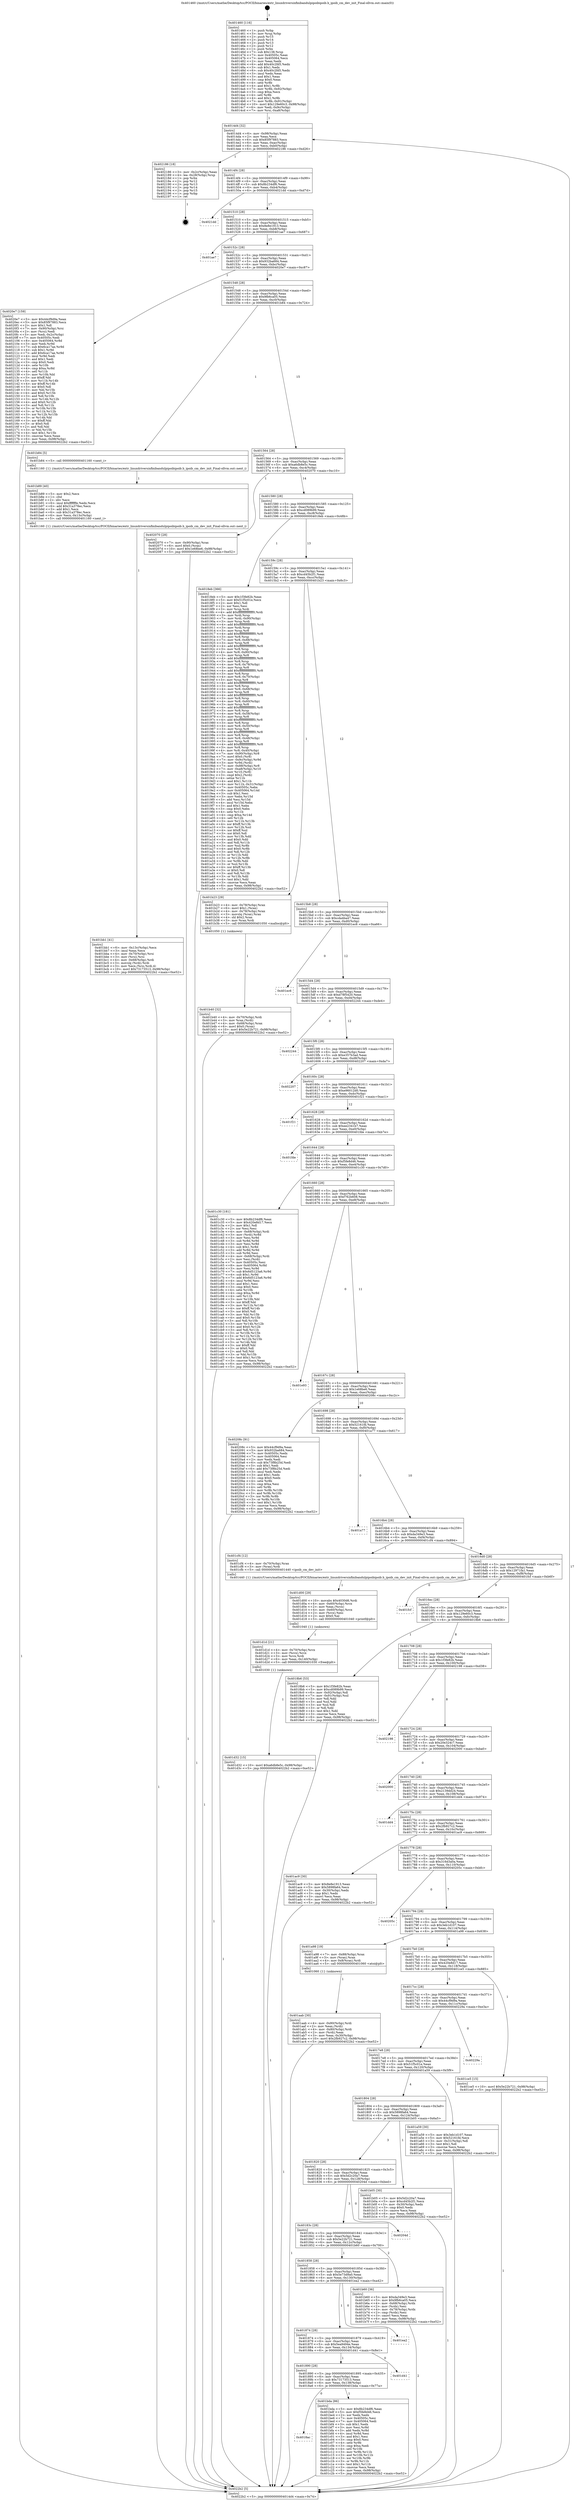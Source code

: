 digraph "0x401460" {
  label = "0x401460 (/mnt/c/Users/mathe/Desktop/tcc/POCII/binaries/extr_linuxdriversinfinibandulpipoibipoib.h_ipoib_cm_dev_init_Final-ollvm.out::main(0))"
  labelloc = "t"
  node[shape=record]

  Entry [label="",width=0.3,height=0.3,shape=circle,fillcolor=black,style=filled]
  "0x4014d4" [label="{
     0x4014d4 [32]\l
     | [instrs]\l
     &nbsp;&nbsp;0x4014d4 \<+6\>: mov -0x98(%rbp),%eax\l
     &nbsp;&nbsp;0x4014da \<+2\>: mov %eax,%ecx\l
     &nbsp;&nbsp;0x4014dc \<+6\>: sub $0x85f97883,%ecx\l
     &nbsp;&nbsp;0x4014e2 \<+6\>: mov %eax,-0xac(%rbp)\l
     &nbsp;&nbsp;0x4014e8 \<+6\>: mov %ecx,-0xb0(%rbp)\l
     &nbsp;&nbsp;0x4014ee \<+6\>: je 0000000000402186 \<main+0xd26\>\l
  }"]
  "0x402186" [label="{
     0x402186 [18]\l
     | [instrs]\l
     &nbsp;&nbsp;0x402186 \<+3\>: mov -0x2c(%rbp),%eax\l
     &nbsp;&nbsp;0x402189 \<+4\>: lea -0x28(%rbp),%rsp\l
     &nbsp;&nbsp;0x40218d \<+1\>: pop %rbx\l
     &nbsp;&nbsp;0x40218e \<+2\>: pop %r12\l
     &nbsp;&nbsp;0x402190 \<+2\>: pop %r13\l
     &nbsp;&nbsp;0x402192 \<+2\>: pop %r14\l
     &nbsp;&nbsp;0x402194 \<+2\>: pop %r15\l
     &nbsp;&nbsp;0x402196 \<+1\>: pop %rbp\l
     &nbsp;&nbsp;0x402197 \<+1\>: ret\l
  }"]
  "0x4014f4" [label="{
     0x4014f4 [28]\l
     | [instrs]\l
     &nbsp;&nbsp;0x4014f4 \<+5\>: jmp 00000000004014f9 \<main+0x99\>\l
     &nbsp;&nbsp;0x4014f9 \<+6\>: mov -0xac(%rbp),%eax\l
     &nbsp;&nbsp;0x4014ff \<+5\>: sub $0x8b234df6,%eax\l
     &nbsp;&nbsp;0x401504 \<+6\>: mov %eax,-0xb4(%rbp)\l
     &nbsp;&nbsp;0x40150a \<+6\>: je 00000000004021dd \<main+0xd7d\>\l
  }"]
  Exit [label="",width=0.3,height=0.3,shape=circle,fillcolor=black,style=filled,peripheries=2]
  "0x4021dd" [label="{
     0x4021dd\l
  }", style=dashed]
  "0x401510" [label="{
     0x401510 [28]\l
     | [instrs]\l
     &nbsp;&nbsp;0x401510 \<+5\>: jmp 0000000000401515 \<main+0xb5\>\l
     &nbsp;&nbsp;0x401515 \<+6\>: mov -0xac(%rbp),%eax\l
     &nbsp;&nbsp;0x40151b \<+5\>: sub $0x8e8e1913,%eax\l
     &nbsp;&nbsp;0x401520 \<+6\>: mov %eax,-0xb8(%rbp)\l
     &nbsp;&nbsp;0x401526 \<+6\>: je 0000000000401ae7 \<main+0x687\>\l
  }"]
  "0x401d32" [label="{
     0x401d32 [15]\l
     | [instrs]\l
     &nbsp;&nbsp;0x401d32 \<+10\>: movl $0xa6db8e5c,-0x98(%rbp)\l
     &nbsp;&nbsp;0x401d3c \<+5\>: jmp 00000000004022b2 \<main+0xe52\>\l
  }"]
  "0x401ae7" [label="{
     0x401ae7\l
  }", style=dashed]
  "0x40152c" [label="{
     0x40152c [28]\l
     | [instrs]\l
     &nbsp;&nbsp;0x40152c \<+5\>: jmp 0000000000401531 \<main+0xd1\>\l
     &nbsp;&nbsp;0x401531 \<+6\>: mov -0xac(%rbp),%eax\l
     &nbsp;&nbsp;0x401537 \<+5\>: sub $0x932ba684,%eax\l
     &nbsp;&nbsp;0x40153c \<+6\>: mov %eax,-0xbc(%rbp)\l
     &nbsp;&nbsp;0x401542 \<+6\>: je 00000000004020e7 \<main+0xc87\>\l
  }"]
  "0x401d1d" [label="{
     0x401d1d [21]\l
     | [instrs]\l
     &nbsp;&nbsp;0x401d1d \<+4\>: mov -0x70(%rbp),%rcx\l
     &nbsp;&nbsp;0x401d21 \<+3\>: mov (%rcx),%rcx\l
     &nbsp;&nbsp;0x401d24 \<+3\>: mov %rcx,%rdi\l
     &nbsp;&nbsp;0x401d27 \<+6\>: mov %eax,-0x140(%rbp)\l
     &nbsp;&nbsp;0x401d2d \<+5\>: call 0000000000401030 \<free@plt\>\l
     | [calls]\l
     &nbsp;&nbsp;0x401030 \{1\} (unknown)\l
  }"]
  "0x4020e7" [label="{
     0x4020e7 [159]\l
     | [instrs]\l
     &nbsp;&nbsp;0x4020e7 \<+5\>: mov $0x44cf9d9a,%eax\l
     &nbsp;&nbsp;0x4020ec \<+5\>: mov $0x85f97883,%ecx\l
     &nbsp;&nbsp;0x4020f1 \<+2\>: mov $0x1,%dl\l
     &nbsp;&nbsp;0x4020f3 \<+7\>: mov -0x90(%rbp),%rsi\l
     &nbsp;&nbsp;0x4020fa \<+2\>: mov (%rsi),%edi\l
     &nbsp;&nbsp;0x4020fc \<+3\>: mov %edi,-0x2c(%rbp)\l
     &nbsp;&nbsp;0x4020ff \<+7\>: mov 0x40505c,%edi\l
     &nbsp;&nbsp;0x402106 \<+8\>: mov 0x405064,%r8d\l
     &nbsp;&nbsp;0x40210e \<+3\>: mov %edi,%r9d\l
     &nbsp;&nbsp;0x402111 \<+7\>: sub $0x6ca17ae,%r9d\l
     &nbsp;&nbsp;0x402118 \<+4\>: sub $0x1,%r9d\l
     &nbsp;&nbsp;0x40211c \<+7\>: add $0x6ca17ae,%r9d\l
     &nbsp;&nbsp;0x402123 \<+4\>: imul %r9d,%edi\l
     &nbsp;&nbsp;0x402127 \<+3\>: and $0x1,%edi\l
     &nbsp;&nbsp;0x40212a \<+3\>: cmp $0x0,%edi\l
     &nbsp;&nbsp;0x40212d \<+4\>: sete %r10b\l
     &nbsp;&nbsp;0x402131 \<+4\>: cmp $0xa,%r8d\l
     &nbsp;&nbsp;0x402135 \<+4\>: setl %r11b\l
     &nbsp;&nbsp;0x402139 \<+3\>: mov %r10b,%bl\l
     &nbsp;&nbsp;0x40213c \<+3\>: xor $0xff,%bl\l
     &nbsp;&nbsp;0x40213f \<+3\>: mov %r11b,%r14b\l
     &nbsp;&nbsp;0x402142 \<+4\>: xor $0xff,%r14b\l
     &nbsp;&nbsp;0x402146 \<+3\>: xor $0x0,%dl\l
     &nbsp;&nbsp;0x402149 \<+3\>: mov %bl,%r15b\l
     &nbsp;&nbsp;0x40214c \<+4\>: and $0x0,%r15b\l
     &nbsp;&nbsp;0x402150 \<+3\>: and %dl,%r10b\l
     &nbsp;&nbsp;0x402153 \<+3\>: mov %r14b,%r12b\l
     &nbsp;&nbsp;0x402156 \<+4\>: and $0x0,%r12b\l
     &nbsp;&nbsp;0x40215a \<+3\>: and %dl,%r11b\l
     &nbsp;&nbsp;0x40215d \<+3\>: or %r10b,%r15b\l
     &nbsp;&nbsp;0x402160 \<+3\>: or %r11b,%r12b\l
     &nbsp;&nbsp;0x402163 \<+3\>: xor %r12b,%r15b\l
     &nbsp;&nbsp;0x402166 \<+3\>: or %r14b,%bl\l
     &nbsp;&nbsp;0x402169 \<+3\>: xor $0xff,%bl\l
     &nbsp;&nbsp;0x40216c \<+3\>: or $0x0,%dl\l
     &nbsp;&nbsp;0x40216f \<+2\>: and %dl,%bl\l
     &nbsp;&nbsp;0x402171 \<+3\>: or %bl,%r15b\l
     &nbsp;&nbsp;0x402174 \<+4\>: test $0x1,%r15b\l
     &nbsp;&nbsp;0x402178 \<+3\>: cmovne %ecx,%eax\l
     &nbsp;&nbsp;0x40217b \<+6\>: mov %eax,-0x98(%rbp)\l
     &nbsp;&nbsp;0x402181 \<+5\>: jmp 00000000004022b2 \<main+0xe52\>\l
  }"]
  "0x401548" [label="{
     0x401548 [28]\l
     | [instrs]\l
     &nbsp;&nbsp;0x401548 \<+5\>: jmp 000000000040154d \<main+0xed\>\l
     &nbsp;&nbsp;0x40154d \<+6\>: mov -0xac(%rbp),%eax\l
     &nbsp;&nbsp;0x401553 \<+5\>: sub $0x9fb6ca05,%eax\l
     &nbsp;&nbsp;0x401558 \<+6\>: mov %eax,-0xc0(%rbp)\l
     &nbsp;&nbsp;0x40155e \<+6\>: je 0000000000401b84 \<main+0x724\>\l
  }"]
  "0x401d00" [label="{
     0x401d00 [29]\l
     | [instrs]\l
     &nbsp;&nbsp;0x401d00 \<+10\>: movabs $0x4030d6,%rdi\l
     &nbsp;&nbsp;0x401d0a \<+4\>: mov -0x60(%rbp),%rcx\l
     &nbsp;&nbsp;0x401d0e \<+2\>: mov %eax,(%rcx)\l
     &nbsp;&nbsp;0x401d10 \<+4\>: mov -0x60(%rbp),%rcx\l
     &nbsp;&nbsp;0x401d14 \<+2\>: mov (%rcx),%esi\l
     &nbsp;&nbsp;0x401d16 \<+2\>: mov $0x0,%al\l
     &nbsp;&nbsp;0x401d18 \<+5\>: call 0000000000401040 \<printf@plt\>\l
     | [calls]\l
     &nbsp;&nbsp;0x401040 \{1\} (unknown)\l
  }"]
  "0x401b84" [label="{
     0x401b84 [5]\l
     | [instrs]\l
     &nbsp;&nbsp;0x401b84 \<+5\>: call 0000000000401160 \<next_i\>\l
     | [calls]\l
     &nbsp;&nbsp;0x401160 \{1\} (/mnt/c/Users/mathe/Desktop/tcc/POCII/binaries/extr_linuxdriversinfinibandulpipoibipoib.h_ipoib_cm_dev_init_Final-ollvm.out::next_i)\l
  }"]
  "0x401564" [label="{
     0x401564 [28]\l
     | [instrs]\l
     &nbsp;&nbsp;0x401564 \<+5\>: jmp 0000000000401569 \<main+0x109\>\l
     &nbsp;&nbsp;0x401569 \<+6\>: mov -0xac(%rbp),%eax\l
     &nbsp;&nbsp;0x40156f \<+5\>: sub $0xa6db8e5c,%eax\l
     &nbsp;&nbsp;0x401574 \<+6\>: mov %eax,-0xc4(%rbp)\l
     &nbsp;&nbsp;0x40157a \<+6\>: je 0000000000402070 \<main+0xc10\>\l
  }"]
  "0x4018ac" [label="{
     0x4018ac\l
  }", style=dashed]
  "0x402070" [label="{
     0x402070 [28]\l
     | [instrs]\l
     &nbsp;&nbsp;0x402070 \<+7\>: mov -0x90(%rbp),%rax\l
     &nbsp;&nbsp;0x402077 \<+6\>: movl $0x0,(%rax)\l
     &nbsp;&nbsp;0x40207d \<+10\>: movl $0x1e68be6,-0x98(%rbp)\l
     &nbsp;&nbsp;0x402087 \<+5\>: jmp 00000000004022b2 \<main+0xe52\>\l
  }"]
  "0x401580" [label="{
     0x401580 [28]\l
     | [instrs]\l
     &nbsp;&nbsp;0x401580 \<+5\>: jmp 0000000000401585 \<main+0x125\>\l
     &nbsp;&nbsp;0x401585 \<+6\>: mov -0xac(%rbp),%eax\l
     &nbsp;&nbsp;0x40158b \<+5\>: sub $0xcd089b99,%eax\l
     &nbsp;&nbsp;0x401590 \<+6\>: mov %eax,-0xc8(%rbp)\l
     &nbsp;&nbsp;0x401596 \<+6\>: je 00000000004018eb \<main+0x48b\>\l
  }"]
  "0x401bda" [label="{
     0x401bda [86]\l
     | [instrs]\l
     &nbsp;&nbsp;0x401bda \<+5\>: mov $0x8b234df6,%eax\l
     &nbsp;&nbsp;0x401bdf \<+5\>: mov $0xf5fe8d46,%ecx\l
     &nbsp;&nbsp;0x401be4 \<+2\>: xor %edx,%edx\l
     &nbsp;&nbsp;0x401be6 \<+7\>: mov 0x40505c,%esi\l
     &nbsp;&nbsp;0x401bed \<+7\>: mov 0x405064,%edi\l
     &nbsp;&nbsp;0x401bf4 \<+3\>: sub $0x1,%edx\l
     &nbsp;&nbsp;0x401bf7 \<+3\>: mov %esi,%r8d\l
     &nbsp;&nbsp;0x401bfa \<+3\>: add %edx,%r8d\l
     &nbsp;&nbsp;0x401bfd \<+4\>: imul %r8d,%esi\l
     &nbsp;&nbsp;0x401c01 \<+3\>: and $0x1,%esi\l
     &nbsp;&nbsp;0x401c04 \<+3\>: cmp $0x0,%esi\l
     &nbsp;&nbsp;0x401c07 \<+4\>: sete %r9b\l
     &nbsp;&nbsp;0x401c0b \<+3\>: cmp $0xa,%edi\l
     &nbsp;&nbsp;0x401c0e \<+4\>: setl %r10b\l
     &nbsp;&nbsp;0x401c12 \<+3\>: mov %r9b,%r11b\l
     &nbsp;&nbsp;0x401c15 \<+3\>: and %r10b,%r11b\l
     &nbsp;&nbsp;0x401c18 \<+3\>: xor %r10b,%r9b\l
     &nbsp;&nbsp;0x401c1b \<+3\>: or %r9b,%r11b\l
     &nbsp;&nbsp;0x401c1e \<+4\>: test $0x1,%r11b\l
     &nbsp;&nbsp;0x401c22 \<+3\>: cmovne %ecx,%eax\l
     &nbsp;&nbsp;0x401c25 \<+6\>: mov %eax,-0x98(%rbp)\l
     &nbsp;&nbsp;0x401c2b \<+5\>: jmp 00000000004022b2 \<main+0xe52\>\l
  }"]
  "0x4018eb" [label="{
     0x4018eb [366]\l
     | [instrs]\l
     &nbsp;&nbsp;0x4018eb \<+5\>: mov $0x1f3fe82b,%eax\l
     &nbsp;&nbsp;0x4018f0 \<+5\>: mov $0x51f5c01e,%ecx\l
     &nbsp;&nbsp;0x4018f5 \<+2\>: mov $0x1,%dl\l
     &nbsp;&nbsp;0x4018f7 \<+2\>: xor %esi,%esi\l
     &nbsp;&nbsp;0x4018f9 \<+3\>: mov %rsp,%rdi\l
     &nbsp;&nbsp;0x4018fc \<+4\>: add $0xfffffffffffffff0,%rdi\l
     &nbsp;&nbsp;0x401900 \<+3\>: mov %rdi,%rsp\l
     &nbsp;&nbsp;0x401903 \<+7\>: mov %rdi,-0x90(%rbp)\l
     &nbsp;&nbsp;0x40190a \<+3\>: mov %rsp,%rdi\l
     &nbsp;&nbsp;0x40190d \<+4\>: add $0xfffffffffffffff0,%rdi\l
     &nbsp;&nbsp;0x401911 \<+3\>: mov %rdi,%rsp\l
     &nbsp;&nbsp;0x401914 \<+3\>: mov %rsp,%r8\l
     &nbsp;&nbsp;0x401917 \<+4\>: add $0xfffffffffffffff0,%r8\l
     &nbsp;&nbsp;0x40191b \<+3\>: mov %r8,%rsp\l
     &nbsp;&nbsp;0x40191e \<+7\>: mov %r8,-0x88(%rbp)\l
     &nbsp;&nbsp;0x401925 \<+3\>: mov %rsp,%r8\l
     &nbsp;&nbsp;0x401928 \<+4\>: add $0xfffffffffffffff0,%r8\l
     &nbsp;&nbsp;0x40192c \<+3\>: mov %r8,%rsp\l
     &nbsp;&nbsp;0x40192f \<+4\>: mov %r8,-0x80(%rbp)\l
     &nbsp;&nbsp;0x401933 \<+3\>: mov %rsp,%r8\l
     &nbsp;&nbsp;0x401936 \<+4\>: add $0xfffffffffffffff0,%r8\l
     &nbsp;&nbsp;0x40193a \<+3\>: mov %r8,%rsp\l
     &nbsp;&nbsp;0x40193d \<+4\>: mov %r8,-0x78(%rbp)\l
     &nbsp;&nbsp;0x401941 \<+3\>: mov %rsp,%r8\l
     &nbsp;&nbsp;0x401944 \<+4\>: add $0xfffffffffffffff0,%r8\l
     &nbsp;&nbsp;0x401948 \<+3\>: mov %r8,%rsp\l
     &nbsp;&nbsp;0x40194b \<+4\>: mov %r8,-0x70(%rbp)\l
     &nbsp;&nbsp;0x40194f \<+3\>: mov %rsp,%r8\l
     &nbsp;&nbsp;0x401952 \<+4\>: add $0xfffffffffffffff0,%r8\l
     &nbsp;&nbsp;0x401956 \<+3\>: mov %r8,%rsp\l
     &nbsp;&nbsp;0x401959 \<+4\>: mov %r8,-0x68(%rbp)\l
     &nbsp;&nbsp;0x40195d \<+3\>: mov %rsp,%r8\l
     &nbsp;&nbsp;0x401960 \<+4\>: add $0xfffffffffffffff0,%r8\l
     &nbsp;&nbsp;0x401964 \<+3\>: mov %r8,%rsp\l
     &nbsp;&nbsp;0x401967 \<+4\>: mov %r8,-0x60(%rbp)\l
     &nbsp;&nbsp;0x40196b \<+3\>: mov %rsp,%r8\l
     &nbsp;&nbsp;0x40196e \<+4\>: add $0xfffffffffffffff0,%r8\l
     &nbsp;&nbsp;0x401972 \<+3\>: mov %r8,%rsp\l
     &nbsp;&nbsp;0x401975 \<+4\>: mov %r8,-0x58(%rbp)\l
     &nbsp;&nbsp;0x401979 \<+3\>: mov %rsp,%r8\l
     &nbsp;&nbsp;0x40197c \<+4\>: add $0xfffffffffffffff0,%r8\l
     &nbsp;&nbsp;0x401980 \<+3\>: mov %r8,%rsp\l
     &nbsp;&nbsp;0x401983 \<+4\>: mov %r8,-0x50(%rbp)\l
     &nbsp;&nbsp;0x401987 \<+3\>: mov %rsp,%r8\l
     &nbsp;&nbsp;0x40198a \<+4\>: add $0xfffffffffffffff0,%r8\l
     &nbsp;&nbsp;0x40198e \<+3\>: mov %r8,%rsp\l
     &nbsp;&nbsp;0x401991 \<+4\>: mov %r8,-0x48(%rbp)\l
     &nbsp;&nbsp;0x401995 \<+3\>: mov %rsp,%r8\l
     &nbsp;&nbsp;0x401998 \<+4\>: add $0xfffffffffffffff0,%r8\l
     &nbsp;&nbsp;0x40199c \<+3\>: mov %r8,%rsp\l
     &nbsp;&nbsp;0x40199f \<+4\>: mov %r8,-0x40(%rbp)\l
     &nbsp;&nbsp;0x4019a3 \<+7\>: mov -0x90(%rbp),%r8\l
     &nbsp;&nbsp;0x4019aa \<+7\>: movl $0x0,(%r8)\l
     &nbsp;&nbsp;0x4019b1 \<+7\>: mov -0x9c(%rbp),%r9d\l
     &nbsp;&nbsp;0x4019b8 \<+3\>: mov %r9d,(%rdi)\l
     &nbsp;&nbsp;0x4019bb \<+7\>: mov -0x88(%rbp),%r8\l
     &nbsp;&nbsp;0x4019c2 \<+7\>: mov -0xa8(%rbp),%r10\l
     &nbsp;&nbsp;0x4019c9 \<+3\>: mov %r10,(%r8)\l
     &nbsp;&nbsp;0x4019cc \<+3\>: cmpl $0x2,(%rdi)\l
     &nbsp;&nbsp;0x4019cf \<+4\>: setne %r11b\l
     &nbsp;&nbsp;0x4019d3 \<+4\>: and $0x1,%r11b\l
     &nbsp;&nbsp;0x4019d7 \<+4\>: mov %r11b,-0x31(%rbp)\l
     &nbsp;&nbsp;0x4019db \<+7\>: mov 0x40505c,%ebx\l
     &nbsp;&nbsp;0x4019e2 \<+8\>: mov 0x405064,%r14d\l
     &nbsp;&nbsp;0x4019ea \<+3\>: sub $0x1,%esi\l
     &nbsp;&nbsp;0x4019ed \<+3\>: mov %ebx,%r15d\l
     &nbsp;&nbsp;0x4019f0 \<+3\>: add %esi,%r15d\l
     &nbsp;&nbsp;0x4019f3 \<+4\>: imul %r15d,%ebx\l
     &nbsp;&nbsp;0x4019f7 \<+3\>: and $0x1,%ebx\l
     &nbsp;&nbsp;0x4019fa \<+3\>: cmp $0x0,%ebx\l
     &nbsp;&nbsp;0x4019fd \<+4\>: sete %r11b\l
     &nbsp;&nbsp;0x401a01 \<+4\>: cmp $0xa,%r14d\l
     &nbsp;&nbsp;0x401a05 \<+4\>: setl %r12b\l
     &nbsp;&nbsp;0x401a09 \<+3\>: mov %r11b,%r13b\l
     &nbsp;&nbsp;0x401a0c \<+4\>: xor $0xff,%r13b\l
     &nbsp;&nbsp;0x401a10 \<+3\>: mov %r12b,%sil\l
     &nbsp;&nbsp;0x401a13 \<+4\>: xor $0xff,%sil\l
     &nbsp;&nbsp;0x401a17 \<+3\>: xor $0x0,%dl\l
     &nbsp;&nbsp;0x401a1a \<+3\>: mov %r13b,%dil\l
     &nbsp;&nbsp;0x401a1d \<+4\>: and $0x0,%dil\l
     &nbsp;&nbsp;0x401a21 \<+3\>: and %dl,%r11b\l
     &nbsp;&nbsp;0x401a24 \<+3\>: mov %sil,%r8b\l
     &nbsp;&nbsp;0x401a27 \<+4\>: and $0x0,%r8b\l
     &nbsp;&nbsp;0x401a2b \<+3\>: and %dl,%r12b\l
     &nbsp;&nbsp;0x401a2e \<+3\>: or %r11b,%dil\l
     &nbsp;&nbsp;0x401a31 \<+3\>: or %r12b,%r8b\l
     &nbsp;&nbsp;0x401a34 \<+3\>: xor %r8b,%dil\l
     &nbsp;&nbsp;0x401a37 \<+3\>: or %sil,%r13b\l
     &nbsp;&nbsp;0x401a3a \<+4\>: xor $0xff,%r13b\l
     &nbsp;&nbsp;0x401a3e \<+3\>: or $0x0,%dl\l
     &nbsp;&nbsp;0x401a41 \<+3\>: and %dl,%r13b\l
     &nbsp;&nbsp;0x401a44 \<+3\>: or %r13b,%dil\l
     &nbsp;&nbsp;0x401a47 \<+4\>: test $0x1,%dil\l
     &nbsp;&nbsp;0x401a4b \<+3\>: cmovne %ecx,%eax\l
     &nbsp;&nbsp;0x401a4e \<+6\>: mov %eax,-0x98(%rbp)\l
     &nbsp;&nbsp;0x401a54 \<+5\>: jmp 00000000004022b2 \<main+0xe52\>\l
  }"]
  "0x40159c" [label="{
     0x40159c [28]\l
     | [instrs]\l
     &nbsp;&nbsp;0x40159c \<+5\>: jmp 00000000004015a1 \<main+0x141\>\l
     &nbsp;&nbsp;0x4015a1 \<+6\>: mov -0xac(%rbp),%eax\l
     &nbsp;&nbsp;0x4015a7 \<+5\>: sub $0xcd45b2f1,%eax\l
     &nbsp;&nbsp;0x4015ac \<+6\>: mov %eax,-0xcc(%rbp)\l
     &nbsp;&nbsp;0x4015b2 \<+6\>: je 0000000000401b23 \<main+0x6c3\>\l
  }"]
  "0x401890" [label="{
     0x401890 [28]\l
     | [instrs]\l
     &nbsp;&nbsp;0x401890 \<+5\>: jmp 0000000000401895 \<main+0x435\>\l
     &nbsp;&nbsp;0x401895 \<+6\>: mov -0xac(%rbp),%eax\l
     &nbsp;&nbsp;0x40189b \<+5\>: sub $0x73173513,%eax\l
     &nbsp;&nbsp;0x4018a0 \<+6\>: mov %eax,-0x138(%rbp)\l
     &nbsp;&nbsp;0x4018a6 \<+6\>: je 0000000000401bda \<main+0x77a\>\l
  }"]
  "0x401b23" [label="{
     0x401b23 [29]\l
     | [instrs]\l
     &nbsp;&nbsp;0x401b23 \<+4\>: mov -0x78(%rbp),%rax\l
     &nbsp;&nbsp;0x401b27 \<+6\>: movl $0x1,(%rax)\l
     &nbsp;&nbsp;0x401b2d \<+4\>: mov -0x78(%rbp),%rax\l
     &nbsp;&nbsp;0x401b31 \<+3\>: movslq (%rax),%rax\l
     &nbsp;&nbsp;0x401b34 \<+4\>: shl $0x2,%rax\l
     &nbsp;&nbsp;0x401b38 \<+3\>: mov %rax,%rdi\l
     &nbsp;&nbsp;0x401b3b \<+5\>: call 0000000000401050 \<malloc@plt\>\l
     | [calls]\l
     &nbsp;&nbsp;0x401050 \{1\} (unknown)\l
  }"]
  "0x4015b8" [label="{
     0x4015b8 [28]\l
     | [instrs]\l
     &nbsp;&nbsp;0x4015b8 \<+5\>: jmp 00000000004015bd \<main+0x15d\>\l
     &nbsp;&nbsp;0x4015bd \<+6\>: mov -0xac(%rbp),%eax\l
     &nbsp;&nbsp;0x4015c3 \<+5\>: sub $0xcda4ba47,%eax\l
     &nbsp;&nbsp;0x4015c8 \<+6\>: mov %eax,-0xd0(%rbp)\l
     &nbsp;&nbsp;0x4015ce \<+6\>: je 0000000000401ec6 \<main+0xa66\>\l
  }"]
  "0x401d41" [label="{
     0x401d41\l
  }", style=dashed]
  "0x401ec6" [label="{
     0x401ec6\l
  }", style=dashed]
  "0x4015d4" [label="{
     0x4015d4 [28]\l
     | [instrs]\l
     &nbsp;&nbsp;0x4015d4 \<+5\>: jmp 00000000004015d9 \<main+0x179\>\l
     &nbsp;&nbsp;0x4015d9 \<+6\>: mov -0xac(%rbp),%eax\l
     &nbsp;&nbsp;0x4015df \<+5\>: sub $0xd78f5420,%eax\l
     &nbsp;&nbsp;0x4015e4 \<+6\>: mov %eax,-0xd4(%rbp)\l
     &nbsp;&nbsp;0x4015ea \<+6\>: je 0000000000402244 \<main+0xde4\>\l
  }"]
  "0x401874" [label="{
     0x401874 [28]\l
     | [instrs]\l
     &nbsp;&nbsp;0x401874 \<+5\>: jmp 0000000000401879 \<main+0x419\>\l
     &nbsp;&nbsp;0x401879 \<+6\>: mov -0xac(%rbp),%eax\l
     &nbsp;&nbsp;0x40187f \<+5\>: sub $0x5ea9494e,%eax\l
     &nbsp;&nbsp;0x401884 \<+6\>: mov %eax,-0x134(%rbp)\l
     &nbsp;&nbsp;0x40188a \<+6\>: je 0000000000401d41 \<main+0x8e1\>\l
  }"]
  "0x402244" [label="{
     0x402244\l
  }", style=dashed]
  "0x4015f0" [label="{
     0x4015f0 [28]\l
     | [instrs]\l
     &nbsp;&nbsp;0x4015f0 \<+5\>: jmp 00000000004015f5 \<main+0x195\>\l
     &nbsp;&nbsp;0x4015f5 \<+6\>: mov -0xac(%rbp),%eax\l
     &nbsp;&nbsp;0x4015fb \<+5\>: sub $0xe357b3ad,%eax\l
     &nbsp;&nbsp;0x401600 \<+6\>: mov %eax,-0xd8(%rbp)\l
     &nbsp;&nbsp;0x401606 \<+6\>: je 0000000000402207 \<main+0xda7\>\l
  }"]
  "0x401ea2" [label="{
     0x401ea2\l
  }", style=dashed]
  "0x402207" [label="{
     0x402207\l
  }", style=dashed]
  "0x40160c" [label="{
     0x40160c [28]\l
     | [instrs]\l
     &nbsp;&nbsp;0x40160c \<+5\>: jmp 0000000000401611 \<main+0x1b1\>\l
     &nbsp;&nbsp;0x401611 \<+6\>: mov -0xac(%rbp),%eax\l
     &nbsp;&nbsp;0x401617 \<+5\>: sub $0xe96012d0,%eax\l
     &nbsp;&nbsp;0x40161c \<+6\>: mov %eax,-0xdc(%rbp)\l
     &nbsp;&nbsp;0x401622 \<+6\>: je 0000000000401f21 \<main+0xac1\>\l
  }"]
  "0x401bb1" [label="{
     0x401bb1 [41]\l
     | [instrs]\l
     &nbsp;&nbsp;0x401bb1 \<+6\>: mov -0x13c(%rbp),%ecx\l
     &nbsp;&nbsp;0x401bb7 \<+3\>: imul %eax,%ecx\l
     &nbsp;&nbsp;0x401bba \<+4\>: mov -0x70(%rbp),%rsi\l
     &nbsp;&nbsp;0x401bbe \<+3\>: mov (%rsi),%rsi\l
     &nbsp;&nbsp;0x401bc1 \<+4\>: mov -0x68(%rbp),%rdi\l
     &nbsp;&nbsp;0x401bc5 \<+3\>: movslq (%rdi),%rdi\l
     &nbsp;&nbsp;0x401bc8 \<+3\>: mov %ecx,(%rsi,%rdi,4)\l
     &nbsp;&nbsp;0x401bcb \<+10\>: movl $0x73173513,-0x98(%rbp)\l
     &nbsp;&nbsp;0x401bd5 \<+5\>: jmp 00000000004022b2 \<main+0xe52\>\l
  }"]
  "0x401f21" [label="{
     0x401f21\l
  }", style=dashed]
  "0x401628" [label="{
     0x401628 [28]\l
     | [instrs]\l
     &nbsp;&nbsp;0x401628 \<+5\>: jmp 000000000040162d \<main+0x1cd\>\l
     &nbsp;&nbsp;0x40162d \<+6\>: mov -0xac(%rbp),%eax\l
     &nbsp;&nbsp;0x401633 \<+5\>: sub $0xee2341b7,%eax\l
     &nbsp;&nbsp;0x401638 \<+6\>: mov %eax,-0xe0(%rbp)\l
     &nbsp;&nbsp;0x40163e \<+6\>: je 0000000000401fde \<main+0xb7e\>\l
  }"]
  "0x401b89" [label="{
     0x401b89 [40]\l
     | [instrs]\l
     &nbsp;&nbsp;0x401b89 \<+5\>: mov $0x2,%ecx\l
     &nbsp;&nbsp;0x401b8e \<+1\>: cltd\l
     &nbsp;&nbsp;0x401b8f \<+2\>: idiv %ecx\l
     &nbsp;&nbsp;0x401b91 \<+6\>: imul $0xfffffffe,%edx,%ecx\l
     &nbsp;&nbsp;0x401b97 \<+6\>: add $0x31a378ec,%ecx\l
     &nbsp;&nbsp;0x401b9d \<+3\>: add $0x1,%ecx\l
     &nbsp;&nbsp;0x401ba0 \<+6\>: sub $0x31a378ec,%ecx\l
     &nbsp;&nbsp;0x401ba6 \<+6\>: mov %ecx,-0x13c(%rbp)\l
     &nbsp;&nbsp;0x401bac \<+5\>: call 0000000000401160 \<next_i\>\l
     | [calls]\l
     &nbsp;&nbsp;0x401160 \{1\} (/mnt/c/Users/mathe/Desktop/tcc/POCII/binaries/extr_linuxdriversinfinibandulpipoibipoib.h_ipoib_cm_dev_init_Final-ollvm.out::next_i)\l
  }"]
  "0x401fde" [label="{
     0x401fde\l
  }", style=dashed]
  "0x401644" [label="{
     0x401644 [28]\l
     | [instrs]\l
     &nbsp;&nbsp;0x401644 \<+5\>: jmp 0000000000401649 \<main+0x1e9\>\l
     &nbsp;&nbsp;0x401649 \<+6\>: mov -0xac(%rbp),%eax\l
     &nbsp;&nbsp;0x40164f \<+5\>: sub $0xf5fe8d46,%eax\l
     &nbsp;&nbsp;0x401654 \<+6\>: mov %eax,-0xe4(%rbp)\l
     &nbsp;&nbsp;0x40165a \<+6\>: je 0000000000401c30 \<main+0x7d0\>\l
  }"]
  "0x401858" [label="{
     0x401858 [28]\l
     | [instrs]\l
     &nbsp;&nbsp;0x401858 \<+5\>: jmp 000000000040185d \<main+0x3fd\>\l
     &nbsp;&nbsp;0x40185d \<+6\>: mov -0xac(%rbp),%eax\l
     &nbsp;&nbsp;0x401863 \<+5\>: sub $0x5e73d9a0,%eax\l
     &nbsp;&nbsp;0x401868 \<+6\>: mov %eax,-0x130(%rbp)\l
     &nbsp;&nbsp;0x40186e \<+6\>: je 0000000000401ea2 \<main+0xa42\>\l
  }"]
  "0x401c30" [label="{
     0x401c30 [181]\l
     | [instrs]\l
     &nbsp;&nbsp;0x401c30 \<+5\>: mov $0x8b234df6,%eax\l
     &nbsp;&nbsp;0x401c35 \<+5\>: mov $0x420e8d17,%ecx\l
     &nbsp;&nbsp;0x401c3a \<+2\>: mov $0x1,%dl\l
     &nbsp;&nbsp;0x401c3c \<+2\>: xor %esi,%esi\l
     &nbsp;&nbsp;0x401c3e \<+4\>: mov -0x68(%rbp),%rdi\l
     &nbsp;&nbsp;0x401c42 \<+3\>: mov (%rdi),%r8d\l
     &nbsp;&nbsp;0x401c45 \<+3\>: mov %esi,%r9d\l
     &nbsp;&nbsp;0x401c48 \<+3\>: sub %r8d,%r9d\l
     &nbsp;&nbsp;0x401c4b \<+3\>: mov %esi,%r8d\l
     &nbsp;&nbsp;0x401c4e \<+4\>: sub $0x1,%r8d\l
     &nbsp;&nbsp;0x401c52 \<+3\>: add %r8d,%r9d\l
     &nbsp;&nbsp;0x401c55 \<+3\>: sub %r9d,%esi\l
     &nbsp;&nbsp;0x401c58 \<+4\>: mov -0x68(%rbp),%rdi\l
     &nbsp;&nbsp;0x401c5c \<+2\>: mov %esi,(%rdi)\l
     &nbsp;&nbsp;0x401c5e \<+7\>: mov 0x40505c,%esi\l
     &nbsp;&nbsp;0x401c65 \<+8\>: mov 0x405064,%r8d\l
     &nbsp;&nbsp;0x401c6d \<+3\>: mov %esi,%r9d\l
     &nbsp;&nbsp;0x401c70 \<+7\>: sub $0x6d5123a6,%r9d\l
     &nbsp;&nbsp;0x401c77 \<+4\>: sub $0x1,%r9d\l
     &nbsp;&nbsp;0x401c7b \<+7\>: add $0x6d5123a6,%r9d\l
     &nbsp;&nbsp;0x401c82 \<+4\>: imul %r9d,%esi\l
     &nbsp;&nbsp;0x401c86 \<+3\>: and $0x1,%esi\l
     &nbsp;&nbsp;0x401c89 \<+3\>: cmp $0x0,%esi\l
     &nbsp;&nbsp;0x401c8c \<+4\>: sete %r10b\l
     &nbsp;&nbsp;0x401c90 \<+4\>: cmp $0xa,%r8d\l
     &nbsp;&nbsp;0x401c94 \<+4\>: setl %r11b\l
     &nbsp;&nbsp;0x401c98 \<+3\>: mov %r10b,%bl\l
     &nbsp;&nbsp;0x401c9b \<+3\>: xor $0xff,%bl\l
     &nbsp;&nbsp;0x401c9e \<+3\>: mov %r11b,%r14b\l
     &nbsp;&nbsp;0x401ca1 \<+4\>: xor $0xff,%r14b\l
     &nbsp;&nbsp;0x401ca5 \<+3\>: xor $0x0,%dl\l
     &nbsp;&nbsp;0x401ca8 \<+3\>: mov %bl,%r15b\l
     &nbsp;&nbsp;0x401cab \<+4\>: and $0x0,%r15b\l
     &nbsp;&nbsp;0x401caf \<+3\>: and %dl,%r10b\l
     &nbsp;&nbsp;0x401cb2 \<+3\>: mov %r14b,%r12b\l
     &nbsp;&nbsp;0x401cb5 \<+4\>: and $0x0,%r12b\l
     &nbsp;&nbsp;0x401cb9 \<+3\>: and %dl,%r11b\l
     &nbsp;&nbsp;0x401cbc \<+3\>: or %r10b,%r15b\l
     &nbsp;&nbsp;0x401cbf \<+3\>: or %r11b,%r12b\l
     &nbsp;&nbsp;0x401cc2 \<+3\>: xor %r12b,%r15b\l
     &nbsp;&nbsp;0x401cc5 \<+3\>: or %r14b,%bl\l
     &nbsp;&nbsp;0x401cc8 \<+3\>: xor $0xff,%bl\l
     &nbsp;&nbsp;0x401ccb \<+3\>: or $0x0,%dl\l
     &nbsp;&nbsp;0x401cce \<+2\>: and %dl,%bl\l
     &nbsp;&nbsp;0x401cd0 \<+3\>: or %bl,%r15b\l
     &nbsp;&nbsp;0x401cd3 \<+4\>: test $0x1,%r15b\l
     &nbsp;&nbsp;0x401cd7 \<+3\>: cmovne %ecx,%eax\l
     &nbsp;&nbsp;0x401cda \<+6\>: mov %eax,-0x98(%rbp)\l
     &nbsp;&nbsp;0x401ce0 \<+5\>: jmp 00000000004022b2 \<main+0xe52\>\l
  }"]
  "0x401660" [label="{
     0x401660 [28]\l
     | [instrs]\l
     &nbsp;&nbsp;0x401660 \<+5\>: jmp 0000000000401665 \<main+0x205\>\l
     &nbsp;&nbsp;0x401665 \<+6\>: mov -0xac(%rbp),%eax\l
     &nbsp;&nbsp;0x40166b \<+5\>: sub $0xf762b608,%eax\l
     &nbsp;&nbsp;0x401670 \<+6\>: mov %eax,-0xe8(%rbp)\l
     &nbsp;&nbsp;0x401676 \<+6\>: je 0000000000401e93 \<main+0xa33\>\l
  }"]
  "0x401b60" [label="{
     0x401b60 [36]\l
     | [instrs]\l
     &nbsp;&nbsp;0x401b60 \<+5\>: mov $0xda349e3,%eax\l
     &nbsp;&nbsp;0x401b65 \<+5\>: mov $0x9fb6ca05,%ecx\l
     &nbsp;&nbsp;0x401b6a \<+4\>: mov -0x68(%rbp),%rdx\l
     &nbsp;&nbsp;0x401b6e \<+2\>: mov (%rdx),%esi\l
     &nbsp;&nbsp;0x401b70 \<+4\>: mov -0x78(%rbp),%rdx\l
     &nbsp;&nbsp;0x401b74 \<+2\>: cmp (%rdx),%esi\l
     &nbsp;&nbsp;0x401b76 \<+3\>: cmovl %ecx,%eax\l
     &nbsp;&nbsp;0x401b79 \<+6\>: mov %eax,-0x98(%rbp)\l
     &nbsp;&nbsp;0x401b7f \<+5\>: jmp 00000000004022b2 \<main+0xe52\>\l
  }"]
  "0x401e93" [label="{
     0x401e93\l
  }", style=dashed]
  "0x40167c" [label="{
     0x40167c [28]\l
     | [instrs]\l
     &nbsp;&nbsp;0x40167c \<+5\>: jmp 0000000000401681 \<main+0x221\>\l
     &nbsp;&nbsp;0x401681 \<+6\>: mov -0xac(%rbp),%eax\l
     &nbsp;&nbsp;0x401687 \<+5\>: sub $0x1e68be6,%eax\l
     &nbsp;&nbsp;0x40168c \<+6\>: mov %eax,-0xec(%rbp)\l
     &nbsp;&nbsp;0x401692 \<+6\>: je 000000000040208c \<main+0xc2c\>\l
  }"]
  "0x40183c" [label="{
     0x40183c [28]\l
     | [instrs]\l
     &nbsp;&nbsp;0x40183c \<+5\>: jmp 0000000000401841 \<main+0x3e1\>\l
     &nbsp;&nbsp;0x401841 \<+6\>: mov -0xac(%rbp),%eax\l
     &nbsp;&nbsp;0x401847 \<+5\>: sub $0x5e22b721,%eax\l
     &nbsp;&nbsp;0x40184c \<+6\>: mov %eax,-0x12c(%rbp)\l
     &nbsp;&nbsp;0x401852 \<+6\>: je 0000000000401b60 \<main+0x700\>\l
  }"]
  "0x40208c" [label="{
     0x40208c [91]\l
     | [instrs]\l
     &nbsp;&nbsp;0x40208c \<+5\>: mov $0x44cf9d9a,%eax\l
     &nbsp;&nbsp;0x402091 \<+5\>: mov $0x932ba684,%ecx\l
     &nbsp;&nbsp;0x402096 \<+7\>: mov 0x40505c,%edx\l
     &nbsp;&nbsp;0x40209d \<+7\>: mov 0x405064,%esi\l
     &nbsp;&nbsp;0x4020a4 \<+2\>: mov %edx,%edi\l
     &nbsp;&nbsp;0x4020a6 \<+6\>: sub $0x73f8b25d,%edi\l
     &nbsp;&nbsp;0x4020ac \<+3\>: sub $0x1,%edi\l
     &nbsp;&nbsp;0x4020af \<+6\>: add $0x73f8b25d,%edi\l
     &nbsp;&nbsp;0x4020b5 \<+3\>: imul %edi,%edx\l
     &nbsp;&nbsp;0x4020b8 \<+3\>: and $0x1,%edx\l
     &nbsp;&nbsp;0x4020bb \<+3\>: cmp $0x0,%edx\l
     &nbsp;&nbsp;0x4020be \<+4\>: sete %r8b\l
     &nbsp;&nbsp;0x4020c2 \<+3\>: cmp $0xa,%esi\l
     &nbsp;&nbsp;0x4020c5 \<+4\>: setl %r9b\l
     &nbsp;&nbsp;0x4020c9 \<+3\>: mov %r8b,%r10b\l
     &nbsp;&nbsp;0x4020cc \<+3\>: and %r9b,%r10b\l
     &nbsp;&nbsp;0x4020cf \<+3\>: xor %r9b,%r8b\l
     &nbsp;&nbsp;0x4020d2 \<+3\>: or %r8b,%r10b\l
     &nbsp;&nbsp;0x4020d5 \<+4\>: test $0x1,%r10b\l
     &nbsp;&nbsp;0x4020d9 \<+3\>: cmovne %ecx,%eax\l
     &nbsp;&nbsp;0x4020dc \<+6\>: mov %eax,-0x98(%rbp)\l
     &nbsp;&nbsp;0x4020e2 \<+5\>: jmp 00000000004022b2 \<main+0xe52\>\l
  }"]
  "0x401698" [label="{
     0x401698 [28]\l
     | [instrs]\l
     &nbsp;&nbsp;0x401698 \<+5\>: jmp 000000000040169d \<main+0x23d\>\l
     &nbsp;&nbsp;0x40169d \<+6\>: mov -0xac(%rbp),%eax\l
     &nbsp;&nbsp;0x4016a3 \<+5\>: sub $0x52161fd,%eax\l
     &nbsp;&nbsp;0x4016a8 \<+6\>: mov %eax,-0xf0(%rbp)\l
     &nbsp;&nbsp;0x4016ae \<+6\>: je 0000000000401a77 \<main+0x617\>\l
  }"]
  "0x40204d" [label="{
     0x40204d\l
  }", style=dashed]
  "0x401a77" [label="{
     0x401a77\l
  }", style=dashed]
  "0x4016b4" [label="{
     0x4016b4 [28]\l
     | [instrs]\l
     &nbsp;&nbsp;0x4016b4 \<+5\>: jmp 00000000004016b9 \<main+0x259\>\l
     &nbsp;&nbsp;0x4016b9 \<+6\>: mov -0xac(%rbp),%eax\l
     &nbsp;&nbsp;0x4016bf \<+5\>: sub $0xda349e3,%eax\l
     &nbsp;&nbsp;0x4016c4 \<+6\>: mov %eax,-0xf4(%rbp)\l
     &nbsp;&nbsp;0x4016ca \<+6\>: je 0000000000401cf4 \<main+0x894\>\l
  }"]
  "0x401b40" [label="{
     0x401b40 [32]\l
     | [instrs]\l
     &nbsp;&nbsp;0x401b40 \<+4\>: mov -0x70(%rbp),%rdi\l
     &nbsp;&nbsp;0x401b44 \<+3\>: mov %rax,(%rdi)\l
     &nbsp;&nbsp;0x401b47 \<+4\>: mov -0x68(%rbp),%rax\l
     &nbsp;&nbsp;0x401b4b \<+6\>: movl $0x0,(%rax)\l
     &nbsp;&nbsp;0x401b51 \<+10\>: movl $0x5e22b721,-0x98(%rbp)\l
     &nbsp;&nbsp;0x401b5b \<+5\>: jmp 00000000004022b2 \<main+0xe52\>\l
  }"]
  "0x401cf4" [label="{
     0x401cf4 [12]\l
     | [instrs]\l
     &nbsp;&nbsp;0x401cf4 \<+4\>: mov -0x70(%rbp),%rax\l
     &nbsp;&nbsp;0x401cf8 \<+3\>: mov (%rax),%rdi\l
     &nbsp;&nbsp;0x401cfb \<+5\>: call 0000000000401440 \<ipoib_cm_dev_init\>\l
     | [calls]\l
     &nbsp;&nbsp;0x401440 \{1\} (/mnt/c/Users/mathe/Desktop/tcc/POCII/binaries/extr_linuxdriversinfinibandulpipoibipoib.h_ipoib_cm_dev_init_Final-ollvm.out::ipoib_cm_dev_init)\l
  }"]
  "0x4016d0" [label="{
     0x4016d0 [28]\l
     | [instrs]\l
     &nbsp;&nbsp;0x4016d0 \<+5\>: jmp 00000000004016d5 \<main+0x275\>\l
     &nbsp;&nbsp;0x4016d5 \<+6\>: mov -0xac(%rbp),%eax\l
     &nbsp;&nbsp;0x4016db \<+5\>: sub $0x12971fa1,%eax\l
     &nbsp;&nbsp;0x4016e0 \<+6\>: mov %eax,-0xf8(%rbp)\l
     &nbsp;&nbsp;0x4016e6 \<+6\>: je 0000000000401fcf \<main+0xb6f\>\l
  }"]
  "0x401820" [label="{
     0x401820 [28]\l
     | [instrs]\l
     &nbsp;&nbsp;0x401820 \<+5\>: jmp 0000000000401825 \<main+0x3c5\>\l
     &nbsp;&nbsp;0x401825 \<+6\>: mov -0xac(%rbp),%eax\l
     &nbsp;&nbsp;0x40182b \<+5\>: sub $0x5d2c20a7,%eax\l
     &nbsp;&nbsp;0x401830 \<+6\>: mov %eax,-0x128(%rbp)\l
     &nbsp;&nbsp;0x401836 \<+6\>: je 000000000040204d \<main+0xbed\>\l
  }"]
  "0x401fcf" [label="{
     0x401fcf\l
  }", style=dashed]
  "0x4016ec" [label="{
     0x4016ec [28]\l
     | [instrs]\l
     &nbsp;&nbsp;0x4016ec \<+5\>: jmp 00000000004016f1 \<main+0x291\>\l
     &nbsp;&nbsp;0x4016f1 \<+6\>: mov -0xac(%rbp),%eax\l
     &nbsp;&nbsp;0x4016f7 \<+5\>: sub $0x129e60c3,%eax\l
     &nbsp;&nbsp;0x4016fc \<+6\>: mov %eax,-0xfc(%rbp)\l
     &nbsp;&nbsp;0x401702 \<+6\>: je 00000000004018b6 \<main+0x456\>\l
  }"]
  "0x401b05" [label="{
     0x401b05 [30]\l
     | [instrs]\l
     &nbsp;&nbsp;0x401b05 \<+5\>: mov $0x5d2c20a7,%eax\l
     &nbsp;&nbsp;0x401b0a \<+5\>: mov $0xcd45b2f1,%ecx\l
     &nbsp;&nbsp;0x401b0f \<+3\>: mov -0x30(%rbp),%edx\l
     &nbsp;&nbsp;0x401b12 \<+3\>: cmp $0x0,%edx\l
     &nbsp;&nbsp;0x401b15 \<+3\>: cmove %ecx,%eax\l
     &nbsp;&nbsp;0x401b18 \<+6\>: mov %eax,-0x98(%rbp)\l
     &nbsp;&nbsp;0x401b1e \<+5\>: jmp 00000000004022b2 \<main+0xe52\>\l
  }"]
  "0x4018b6" [label="{
     0x4018b6 [53]\l
     | [instrs]\l
     &nbsp;&nbsp;0x4018b6 \<+5\>: mov $0x1f3fe82b,%eax\l
     &nbsp;&nbsp;0x4018bb \<+5\>: mov $0xcd089b99,%ecx\l
     &nbsp;&nbsp;0x4018c0 \<+6\>: mov -0x92(%rbp),%dl\l
     &nbsp;&nbsp;0x4018c6 \<+7\>: mov -0x91(%rbp),%sil\l
     &nbsp;&nbsp;0x4018cd \<+3\>: mov %dl,%dil\l
     &nbsp;&nbsp;0x4018d0 \<+3\>: and %sil,%dil\l
     &nbsp;&nbsp;0x4018d3 \<+3\>: xor %sil,%dl\l
     &nbsp;&nbsp;0x4018d6 \<+3\>: or %dl,%dil\l
     &nbsp;&nbsp;0x4018d9 \<+4\>: test $0x1,%dil\l
     &nbsp;&nbsp;0x4018dd \<+3\>: cmovne %ecx,%eax\l
     &nbsp;&nbsp;0x4018e0 \<+6\>: mov %eax,-0x98(%rbp)\l
     &nbsp;&nbsp;0x4018e6 \<+5\>: jmp 00000000004022b2 \<main+0xe52\>\l
  }"]
  "0x401708" [label="{
     0x401708 [28]\l
     | [instrs]\l
     &nbsp;&nbsp;0x401708 \<+5\>: jmp 000000000040170d \<main+0x2ad\>\l
     &nbsp;&nbsp;0x40170d \<+6\>: mov -0xac(%rbp),%eax\l
     &nbsp;&nbsp;0x401713 \<+5\>: sub $0x1f3fe82b,%eax\l
     &nbsp;&nbsp;0x401718 \<+6\>: mov %eax,-0x100(%rbp)\l
     &nbsp;&nbsp;0x40171e \<+6\>: je 0000000000402198 \<main+0xd38\>\l
  }"]
  "0x4022b2" [label="{
     0x4022b2 [5]\l
     | [instrs]\l
     &nbsp;&nbsp;0x4022b2 \<+5\>: jmp 00000000004014d4 \<main+0x74\>\l
  }"]
  "0x401460" [label="{
     0x401460 [116]\l
     | [instrs]\l
     &nbsp;&nbsp;0x401460 \<+1\>: push %rbp\l
     &nbsp;&nbsp;0x401461 \<+3\>: mov %rsp,%rbp\l
     &nbsp;&nbsp;0x401464 \<+2\>: push %r15\l
     &nbsp;&nbsp;0x401466 \<+2\>: push %r14\l
     &nbsp;&nbsp;0x401468 \<+2\>: push %r13\l
     &nbsp;&nbsp;0x40146a \<+2\>: push %r12\l
     &nbsp;&nbsp;0x40146c \<+1\>: push %rbx\l
     &nbsp;&nbsp;0x40146d \<+7\>: sub $0x138,%rsp\l
     &nbsp;&nbsp;0x401474 \<+7\>: mov 0x40505c,%eax\l
     &nbsp;&nbsp;0x40147b \<+7\>: mov 0x405064,%ecx\l
     &nbsp;&nbsp;0x401482 \<+2\>: mov %eax,%edx\l
     &nbsp;&nbsp;0x401484 \<+6\>: add $0x40c2fd5,%edx\l
     &nbsp;&nbsp;0x40148a \<+3\>: sub $0x1,%edx\l
     &nbsp;&nbsp;0x40148d \<+6\>: sub $0x40c2fd5,%edx\l
     &nbsp;&nbsp;0x401493 \<+3\>: imul %edx,%eax\l
     &nbsp;&nbsp;0x401496 \<+3\>: and $0x1,%eax\l
     &nbsp;&nbsp;0x401499 \<+3\>: cmp $0x0,%eax\l
     &nbsp;&nbsp;0x40149c \<+4\>: sete %r8b\l
     &nbsp;&nbsp;0x4014a0 \<+4\>: and $0x1,%r8b\l
     &nbsp;&nbsp;0x4014a4 \<+7\>: mov %r8b,-0x92(%rbp)\l
     &nbsp;&nbsp;0x4014ab \<+3\>: cmp $0xa,%ecx\l
     &nbsp;&nbsp;0x4014ae \<+4\>: setl %r8b\l
     &nbsp;&nbsp;0x4014b2 \<+4\>: and $0x1,%r8b\l
     &nbsp;&nbsp;0x4014b6 \<+7\>: mov %r8b,-0x91(%rbp)\l
     &nbsp;&nbsp;0x4014bd \<+10\>: movl $0x129e60c3,-0x98(%rbp)\l
     &nbsp;&nbsp;0x4014c7 \<+6\>: mov %edi,-0x9c(%rbp)\l
     &nbsp;&nbsp;0x4014cd \<+7\>: mov %rsi,-0xa8(%rbp)\l
  }"]
  "0x401aab" [label="{
     0x401aab [30]\l
     | [instrs]\l
     &nbsp;&nbsp;0x401aab \<+4\>: mov -0x80(%rbp),%rdi\l
     &nbsp;&nbsp;0x401aaf \<+2\>: mov %eax,(%rdi)\l
     &nbsp;&nbsp;0x401ab1 \<+4\>: mov -0x80(%rbp),%rdi\l
     &nbsp;&nbsp;0x401ab5 \<+2\>: mov (%rdi),%eax\l
     &nbsp;&nbsp;0x401ab7 \<+3\>: mov %eax,-0x30(%rbp)\l
     &nbsp;&nbsp;0x401aba \<+10\>: movl $0x2fb927c2,-0x98(%rbp)\l
     &nbsp;&nbsp;0x401ac4 \<+5\>: jmp 00000000004022b2 \<main+0xe52\>\l
  }"]
  "0x401804" [label="{
     0x401804 [28]\l
     | [instrs]\l
     &nbsp;&nbsp;0x401804 \<+5\>: jmp 0000000000401809 \<main+0x3a9\>\l
     &nbsp;&nbsp;0x401809 \<+6\>: mov -0xac(%rbp),%eax\l
     &nbsp;&nbsp;0x40180f \<+5\>: sub $0x5898fa64,%eax\l
     &nbsp;&nbsp;0x401814 \<+6\>: mov %eax,-0x124(%rbp)\l
     &nbsp;&nbsp;0x40181a \<+6\>: je 0000000000401b05 \<main+0x6a5\>\l
  }"]
  "0x402198" [label="{
     0x402198\l
  }", style=dashed]
  "0x401724" [label="{
     0x401724 [28]\l
     | [instrs]\l
     &nbsp;&nbsp;0x401724 \<+5\>: jmp 0000000000401729 \<main+0x2c9\>\l
     &nbsp;&nbsp;0x401729 \<+6\>: mov -0xac(%rbp),%eax\l
     &nbsp;&nbsp;0x40172f \<+5\>: sub $0x20e324c7,%eax\l
     &nbsp;&nbsp;0x401734 \<+6\>: mov %eax,-0x104(%rbp)\l
     &nbsp;&nbsp;0x40173a \<+6\>: je 0000000000402000 \<main+0xba0\>\l
  }"]
  "0x401a59" [label="{
     0x401a59 [30]\l
     | [instrs]\l
     &nbsp;&nbsp;0x401a59 \<+5\>: mov $0x3eb1d107,%eax\l
     &nbsp;&nbsp;0x401a5e \<+5\>: mov $0x52161fd,%ecx\l
     &nbsp;&nbsp;0x401a63 \<+3\>: mov -0x31(%rbp),%dl\l
     &nbsp;&nbsp;0x401a66 \<+3\>: test $0x1,%dl\l
     &nbsp;&nbsp;0x401a69 \<+3\>: cmovne %ecx,%eax\l
     &nbsp;&nbsp;0x401a6c \<+6\>: mov %eax,-0x98(%rbp)\l
     &nbsp;&nbsp;0x401a72 \<+5\>: jmp 00000000004022b2 \<main+0xe52\>\l
  }"]
  "0x402000" [label="{
     0x402000\l
  }", style=dashed]
  "0x401740" [label="{
     0x401740 [28]\l
     | [instrs]\l
     &nbsp;&nbsp;0x401740 \<+5\>: jmp 0000000000401745 \<main+0x2e5\>\l
     &nbsp;&nbsp;0x401745 \<+6\>: mov -0xac(%rbp),%eax\l
     &nbsp;&nbsp;0x40174b \<+5\>: sub $0x2139dd24,%eax\l
     &nbsp;&nbsp;0x401750 \<+6\>: mov %eax,-0x108(%rbp)\l
     &nbsp;&nbsp;0x401756 \<+6\>: je 0000000000401dd4 \<main+0x974\>\l
  }"]
  "0x4017e8" [label="{
     0x4017e8 [28]\l
     | [instrs]\l
     &nbsp;&nbsp;0x4017e8 \<+5\>: jmp 00000000004017ed \<main+0x38d\>\l
     &nbsp;&nbsp;0x4017ed \<+6\>: mov -0xac(%rbp),%eax\l
     &nbsp;&nbsp;0x4017f3 \<+5\>: sub $0x51f5c01e,%eax\l
     &nbsp;&nbsp;0x4017f8 \<+6\>: mov %eax,-0x120(%rbp)\l
     &nbsp;&nbsp;0x4017fe \<+6\>: je 0000000000401a59 \<main+0x5f9\>\l
  }"]
  "0x401dd4" [label="{
     0x401dd4\l
  }", style=dashed]
  "0x40175c" [label="{
     0x40175c [28]\l
     | [instrs]\l
     &nbsp;&nbsp;0x40175c \<+5\>: jmp 0000000000401761 \<main+0x301\>\l
     &nbsp;&nbsp;0x401761 \<+6\>: mov -0xac(%rbp),%eax\l
     &nbsp;&nbsp;0x401767 \<+5\>: sub $0x2fb927c2,%eax\l
     &nbsp;&nbsp;0x40176c \<+6\>: mov %eax,-0x10c(%rbp)\l
     &nbsp;&nbsp;0x401772 \<+6\>: je 0000000000401ac9 \<main+0x669\>\l
  }"]
  "0x40229a" [label="{
     0x40229a\l
  }", style=dashed]
  "0x401ac9" [label="{
     0x401ac9 [30]\l
     | [instrs]\l
     &nbsp;&nbsp;0x401ac9 \<+5\>: mov $0x8e8e1913,%eax\l
     &nbsp;&nbsp;0x401ace \<+5\>: mov $0x5898fa64,%ecx\l
     &nbsp;&nbsp;0x401ad3 \<+3\>: mov -0x30(%rbp),%edx\l
     &nbsp;&nbsp;0x401ad6 \<+3\>: cmp $0x1,%edx\l
     &nbsp;&nbsp;0x401ad9 \<+3\>: cmovl %ecx,%eax\l
     &nbsp;&nbsp;0x401adc \<+6\>: mov %eax,-0x98(%rbp)\l
     &nbsp;&nbsp;0x401ae2 \<+5\>: jmp 00000000004022b2 \<main+0xe52\>\l
  }"]
  "0x401778" [label="{
     0x401778 [28]\l
     | [instrs]\l
     &nbsp;&nbsp;0x401778 \<+5\>: jmp 000000000040177d \<main+0x31d\>\l
     &nbsp;&nbsp;0x40177d \<+6\>: mov -0xac(%rbp),%eax\l
     &nbsp;&nbsp;0x401783 \<+5\>: sub $0x316d3a0a,%eax\l
     &nbsp;&nbsp;0x401788 \<+6\>: mov %eax,-0x110(%rbp)\l
     &nbsp;&nbsp;0x40178e \<+6\>: je 000000000040205c \<main+0xbfc\>\l
  }"]
  "0x4017cc" [label="{
     0x4017cc [28]\l
     | [instrs]\l
     &nbsp;&nbsp;0x4017cc \<+5\>: jmp 00000000004017d1 \<main+0x371\>\l
     &nbsp;&nbsp;0x4017d1 \<+6\>: mov -0xac(%rbp),%eax\l
     &nbsp;&nbsp;0x4017d7 \<+5\>: sub $0x44cf9d9a,%eax\l
     &nbsp;&nbsp;0x4017dc \<+6\>: mov %eax,-0x11c(%rbp)\l
     &nbsp;&nbsp;0x4017e2 \<+6\>: je 000000000040229a \<main+0xe3a\>\l
  }"]
  "0x40205c" [label="{
     0x40205c\l
  }", style=dashed]
  "0x401794" [label="{
     0x401794 [28]\l
     | [instrs]\l
     &nbsp;&nbsp;0x401794 \<+5\>: jmp 0000000000401799 \<main+0x339\>\l
     &nbsp;&nbsp;0x401799 \<+6\>: mov -0xac(%rbp),%eax\l
     &nbsp;&nbsp;0x40179f \<+5\>: sub $0x3eb1d107,%eax\l
     &nbsp;&nbsp;0x4017a4 \<+6\>: mov %eax,-0x114(%rbp)\l
     &nbsp;&nbsp;0x4017aa \<+6\>: je 0000000000401a98 \<main+0x638\>\l
  }"]
  "0x401ce5" [label="{
     0x401ce5 [15]\l
     | [instrs]\l
     &nbsp;&nbsp;0x401ce5 \<+10\>: movl $0x5e22b721,-0x98(%rbp)\l
     &nbsp;&nbsp;0x401cef \<+5\>: jmp 00000000004022b2 \<main+0xe52\>\l
  }"]
  "0x401a98" [label="{
     0x401a98 [19]\l
     | [instrs]\l
     &nbsp;&nbsp;0x401a98 \<+7\>: mov -0x88(%rbp),%rax\l
     &nbsp;&nbsp;0x401a9f \<+3\>: mov (%rax),%rax\l
     &nbsp;&nbsp;0x401aa2 \<+4\>: mov 0x8(%rax),%rdi\l
     &nbsp;&nbsp;0x401aa6 \<+5\>: call 0000000000401060 \<atoi@plt\>\l
     | [calls]\l
     &nbsp;&nbsp;0x401060 \{1\} (unknown)\l
  }"]
  "0x4017b0" [label="{
     0x4017b0 [28]\l
     | [instrs]\l
     &nbsp;&nbsp;0x4017b0 \<+5\>: jmp 00000000004017b5 \<main+0x355\>\l
     &nbsp;&nbsp;0x4017b5 \<+6\>: mov -0xac(%rbp),%eax\l
     &nbsp;&nbsp;0x4017bb \<+5\>: sub $0x420e8d17,%eax\l
     &nbsp;&nbsp;0x4017c0 \<+6\>: mov %eax,-0x118(%rbp)\l
     &nbsp;&nbsp;0x4017c6 \<+6\>: je 0000000000401ce5 \<main+0x885\>\l
  }"]
  Entry -> "0x401460" [label=" 1"]
  "0x4014d4" -> "0x402186" [label=" 1"]
  "0x4014d4" -> "0x4014f4" [label=" 17"]
  "0x402186" -> Exit [label=" 1"]
  "0x4014f4" -> "0x4021dd" [label=" 0"]
  "0x4014f4" -> "0x401510" [label=" 17"]
  "0x4020e7" -> "0x4022b2" [label=" 1"]
  "0x401510" -> "0x401ae7" [label=" 0"]
  "0x401510" -> "0x40152c" [label=" 17"]
  "0x40208c" -> "0x4022b2" [label=" 1"]
  "0x40152c" -> "0x4020e7" [label=" 1"]
  "0x40152c" -> "0x401548" [label=" 16"]
  "0x402070" -> "0x4022b2" [label=" 1"]
  "0x401548" -> "0x401b84" [label=" 1"]
  "0x401548" -> "0x401564" [label=" 15"]
  "0x401d32" -> "0x4022b2" [label=" 1"]
  "0x401564" -> "0x402070" [label=" 1"]
  "0x401564" -> "0x401580" [label=" 14"]
  "0x401d1d" -> "0x401d32" [label=" 1"]
  "0x401580" -> "0x4018eb" [label=" 1"]
  "0x401580" -> "0x40159c" [label=" 13"]
  "0x401d00" -> "0x401d1d" [label=" 1"]
  "0x40159c" -> "0x401b23" [label=" 1"]
  "0x40159c" -> "0x4015b8" [label=" 12"]
  "0x401ce5" -> "0x4022b2" [label=" 1"]
  "0x4015b8" -> "0x401ec6" [label=" 0"]
  "0x4015b8" -> "0x4015d4" [label=" 12"]
  "0x401c30" -> "0x4022b2" [label=" 1"]
  "0x4015d4" -> "0x402244" [label=" 0"]
  "0x4015d4" -> "0x4015f0" [label=" 12"]
  "0x401890" -> "0x4018ac" [label=" 0"]
  "0x4015f0" -> "0x402207" [label=" 0"]
  "0x4015f0" -> "0x40160c" [label=" 12"]
  "0x401890" -> "0x401bda" [label=" 1"]
  "0x40160c" -> "0x401f21" [label=" 0"]
  "0x40160c" -> "0x401628" [label=" 12"]
  "0x401874" -> "0x401890" [label=" 1"]
  "0x401628" -> "0x401fde" [label=" 0"]
  "0x401628" -> "0x401644" [label=" 12"]
  "0x401874" -> "0x401d41" [label=" 0"]
  "0x401644" -> "0x401c30" [label=" 1"]
  "0x401644" -> "0x401660" [label=" 11"]
  "0x401bda" -> "0x4022b2" [label=" 1"]
  "0x401660" -> "0x401e93" [label=" 0"]
  "0x401660" -> "0x40167c" [label=" 11"]
  "0x401858" -> "0x401874" [label=" 1"]
  "0x40167c" -> "0x40208c" [label=" 1"]
  "0x40167c" -> "0x401698" [label=" 10"]
  "0x401cf4" -> "0x401d00" [label=" 1"]
  "0x401698" -> "0x401a77" [label=" 0"]
  "0x401698" -> "0x4016b4" [label=" 10"]
  "0x401bb1" -> "0x4022b2" [label=" 1"]
  "0x4016b4" -> "0x401cf4" [label=" 1"]
  "0x4016b4" -> "0x4016d0" [label=" 9"]
  "0x401b84" -> "0x401b89" [label=" 1"]
  "0x4016d0" -> "0x401fcf" [label=" 0"]
  "0x4016d0" -> "0x4016ec" [label=" 9"]
  "0x401b60" -> "0x4022b2" [label=" 2"]
  "0x4016ec" -> "0x4018b6" [label=" 1"]
  "0x4016ec" -> "0x401708" [label=" 8"]
  "0x4018b6" -> "0x4022b2" [label=" 1"]
  "0x401460" -> "0x4014d4" [label=" 1"]
  "0x4022b2" -> "0x4014d4" [label=" 17"]
  "0x40183c" -> "0x401858" [label=" 1"]
  "0x4018eb" -> "0x4022b2" [label=" 1"]
  "0x401858" -> "0x401ea2" [label=" 0"]
  "0x401708" -> "0x402198" [label=" 0"]
  "0x401708" -> "0x401724" [label=" 8"]
  "0x401820" -> "0x40183c" [label=" 3"]
  "0x401724" -> "0x402000" [label=" 0"]
  "0x401724" -> "0x401740" [label=" 8"]
  "0x401820" -> "0x40204d" [label=" 0"]
  "0x401740" -> "0x401dd4" [label=" 0"]
  "0x401740" -> "0x40175c" [label=" 8"]
  "0x401b40" -> "0x4022b2" [label=" 1"]
  "0x40175c" -> "0x401ac9" [label=" 1"]
  "0x40175c" -> "0x401778" [label=" 7"]
  "0x401b23" -> "0x401b40" [label=" 1"]
  "0x401778" -> "0x40205c" [label=" 0"]
  "0x401778" -> "0x401794" [label=" 7"]
  "0x401804" -> "0x401820" [label=" 3"]
  "0x401794" -> "0x401a98" [label=" 1"]
  "0x401794" -> "0x4017b0" [label=" 6"]
  "0x401804" -> "0x401b05" [label=" 1"]
  "0x4017b0" -> "0x401ce5" [label=" 1"]
  "0x4017b0" -> "0x4017cc" [label=" 5"]
  "0x401b05" -> "0x4022b2" [label=" 1"]
  "0x4017cc" -> "0x40229a" [label=" 0"]
  "0x4017cc" -> "0x4017e8" [label=" 5"]
  "0x401b89" -> "0x401bb1" [label=" 1"]
  "0x4017e8" -> "0x401a59" [label=" 1"]
  "0x4017e8" -> "0x401804" [label=" 4"]
  "0x401a59" -> "0x4022b2" [label=" 1"]
  "0x401a98" -> "0x401aab" [label=" 1"]
  "0x401aab" -> "0x4022b2" [label=" 1"]
  "0x401ac9" -> "0x4022b2" [label=" 1"]
  "0x40183c" -> "0x401b60" [label=" 2"]
}
